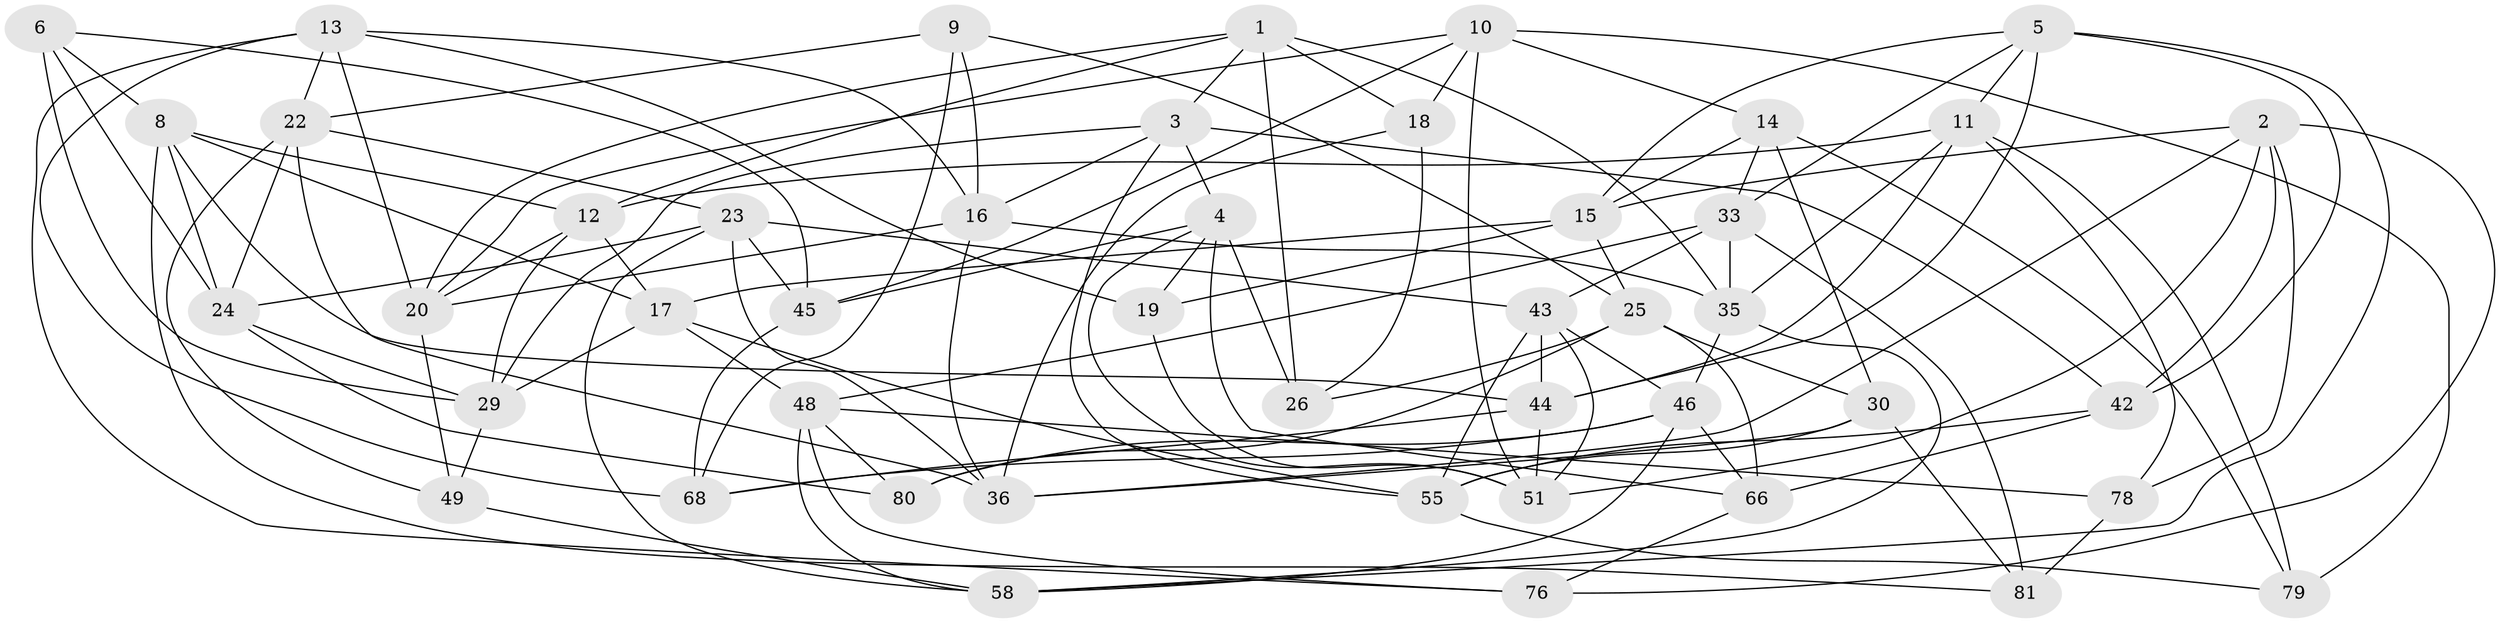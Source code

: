 // original degree distribution, {4: 1.0}
// Generated by graph-tools (version 1.1) at 2025/11/02/27/25 16:11:43]
// undirected, 46 vertices, 124 edges
graph export_dot {
graph [start="1"]
  node [color=gray90,style=filled];
  1 [super="+7"];
  2 [super="+70"];
  3 [super="+53"];
  4 [super="+56"];
  5 [super="+40"];
  6;
  8 [super="+47"];
  9;
  10 [super="+71"];
  11 [super="+28"];
  12 [super="+54"];
  13 [super="+37"];
  14 [super="+34"];
  15 [super="+31"];
  16 [super="+64"];
  17 [super="+41"];
  18;
  19;
  20 [super="+21"];
  22 [super="+32"];
  23 [super="+77"];
  24 [super="+67"];
  25 [super="+27"];
  26;
  29 [super="+38"];
  30 [super="+65"];
  33 [super="+39"];
  35 [super="+50"];
  36 [super="+63"];
  42 [super="+73"];
  43 [super="+59"];
  44 [super="+57"];
  45 [super="+75"];
  46 [super="+72"];
  48 [super="+52"];
  49;
  51 [super="+60"];
  55 [super="+62"];
  58 [super="+61"];
  66 [super="+69"];
  68 [super="+74"];
  76;
  78;
  79;
  80;
  81;
  1 -- 18;
  1 -- 20;
  1 -- 26;
  1 -- 3;
  1 -- 12;
  1 -- 35;
  2 -- 36;
  2 -- 76;
  2 -- 42;
  2 -- 78;
  2 -- 51;
  2 -- 15;
  3 -- 4;
  3 -- 42;
  3 -- 16;
  3 -- 55;
  3 -- 29;
  4 -- 66;
  4 -- 51;
  4 -- 26;
  4 -- 19;
  4 -- 45;
  5 -- 58;
  5 -- 33;
  5 -- 15;
  5 -- 42;
  5 -- 11;
  5 -- 44;
  6 -- 8;
  6 -- 45;
  6 -- 29;
  6 -- 24;
  8 -- 44;
  8 -- 12;
  8 -- 24;
  8 -- 17;
  8 -- 81;
  9 -- 16;
  9 -- 25;
  9 -- 68;
  9 -- 22;
  10 -- 79;
  10 -- 18;
  10 -- 14;
  10 -- 45;
  10 -- 51;
  10 -- 20;
  11 -- 12;
  11 -- 79;
  11 -- 78;
  11 -- 35;
  11 -- 44;
  12 -- 17;
  12 -- 29;
  12 -- 20;
  13 -- 16;
  13 -- 19;
  13 -- 76;
  13 -- 20;
  13 -- 68;
  13 -- 22;
  14 -- 79;
  14 -- 15;
  14 -- 30 [weight=2];
  14 -- 33;
  15 -- 25;
  15 -- 17;
  15 -- 19;
  16 -- 20;
  16 -- 35;
  16 -- 36;
  17 -- 48;
  17 -- 29;
  17 -- 55;
  18 -- 26;
  18 -- 36;
  19 -- 51;
  20 -- 49;
  22 -- 49;
  22 -- 24;
  22 -- 36;
  22 -- 23;
  23 -- 36;
  23 -- 58;
  23 -- 43;
  23 -- 45;
  23 -- 24;
  24 -- 80;
  24 -- 29;
  25 -- 80;
  25 -- 26;
  25 -- 66;
  25 -- 30;
  29 -- 49;
  30 -- 36;
  30 -- 81;
  30 -- 55;
  33 -- 48;
  33 -- 81;
  33 -- 35;
  33 -- 43;
  35 -- 58;
  35 -- 46;
  42 -- 66 [weight=2];
  42 -- 55;
  43 -- 46;
  43 -- 44;
  43 -- 51;
  43 -- 55;
  44 -- 51;
  44 -- 68;
  45 -- 68 [weight=2];
  46 -- 58;
  46 -- 80;
  46 -- 66;
  46 -- 68;
  48 -- 76;
  48 -- 58;
  48 -- 80;
  48 -- 78;
  49 -- 58;
  55 -- 79;
  66 -- 76;
  78 -- 81;
}
